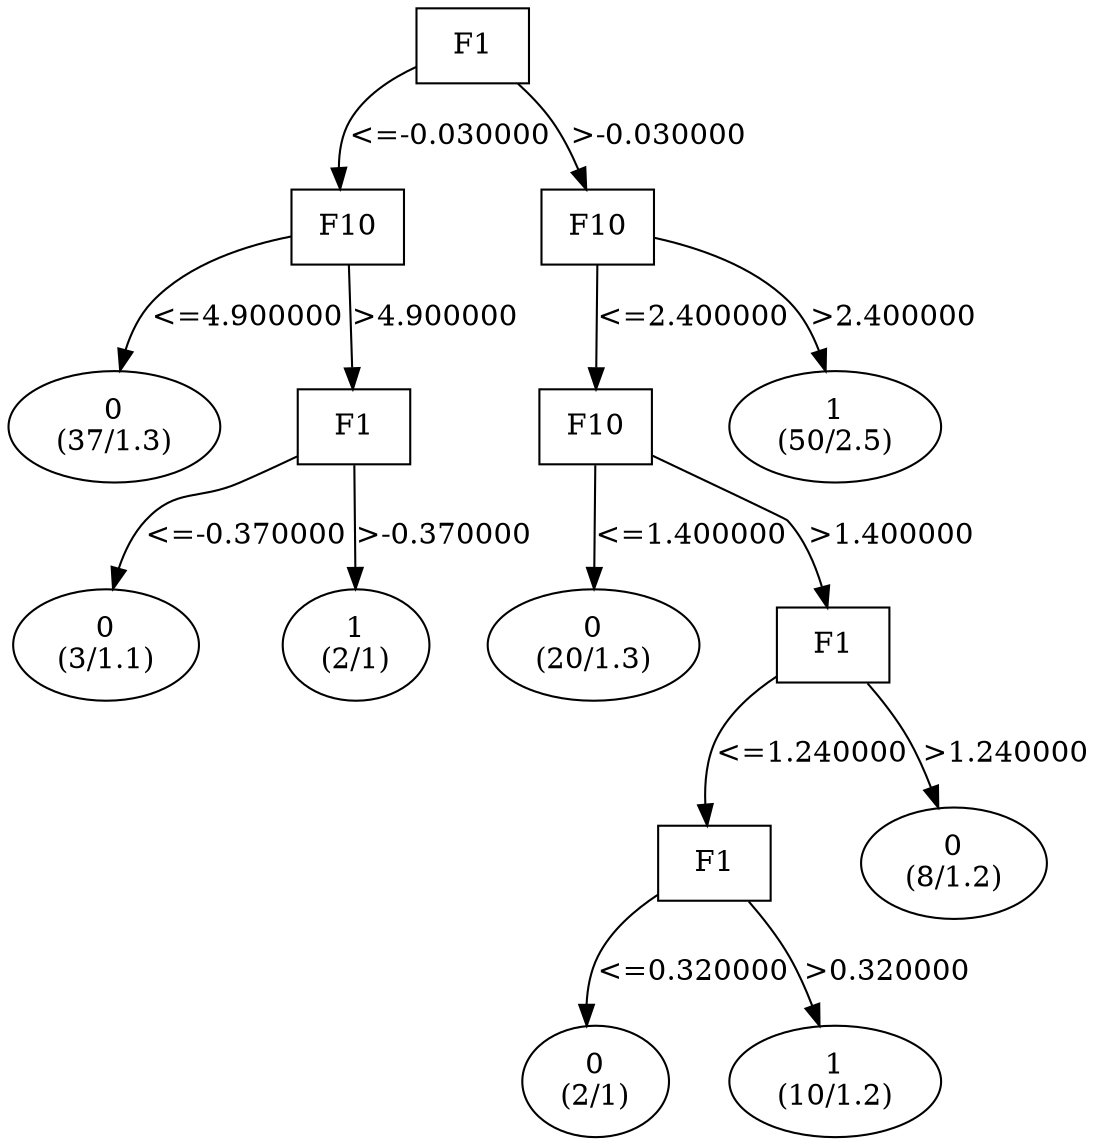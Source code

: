 digraph YaDT {
n0 [ shape=box, label="F1\n"]
n0 -> n1 [label="<=-0.030000"]
n1 [ shape=box, label="F10\n"]
n1 -> n2 [label="<=4.900000"]
n2 [ shape=ellipse, label="0\n(37/1.3)"]
n1 -> n3 [label=">4.900000"]
n3 [ shape=box, label="F1\n"]
n3 -> n4 [label="<=-0.370000"]
n4 [ shape=ellipse, label="0\n(3/1.1)"]
n3 -> n5 [label=">-0.370000"]
n5 [ shape=ellipse, label="1\n(2/1)"]
n0 -> n8 [label=">-0.030000"]
n8 [ shape=box, label="F10\n"]
n8 -> n9 [label="<=2.400000"]
n9 [ shape=box, label="F10\n"]
n9 -> n10 [label="<=1.400000"]
n10 [ shape=ellipse, label="0\n(20/1.3)"]
n9 -> n11 [label=">1.400000"]
n11 [ shape=box, label="F1\n"]
n11 -> n12 [label="<=1.240000"]
n12 [ shape=box, label="F1\n"]
n12 -> n13 [label="<=0.320000"]
n13 [ shape=ellipse, label="0\n(2/1)"]
n12 -> n14 [label=">0.320000"]
n14 [ shape=ellipse, label="1\n(10/1.2)"]
n11 -> n16 [label=">1.240000"]
n16 [ shape=ellipse, label="0\n(8/1.2)"]
n8 -> n19 [label=">2.400000"]
n19 [ shape=ellipse, label="1\n(50/2.5)"]
}
